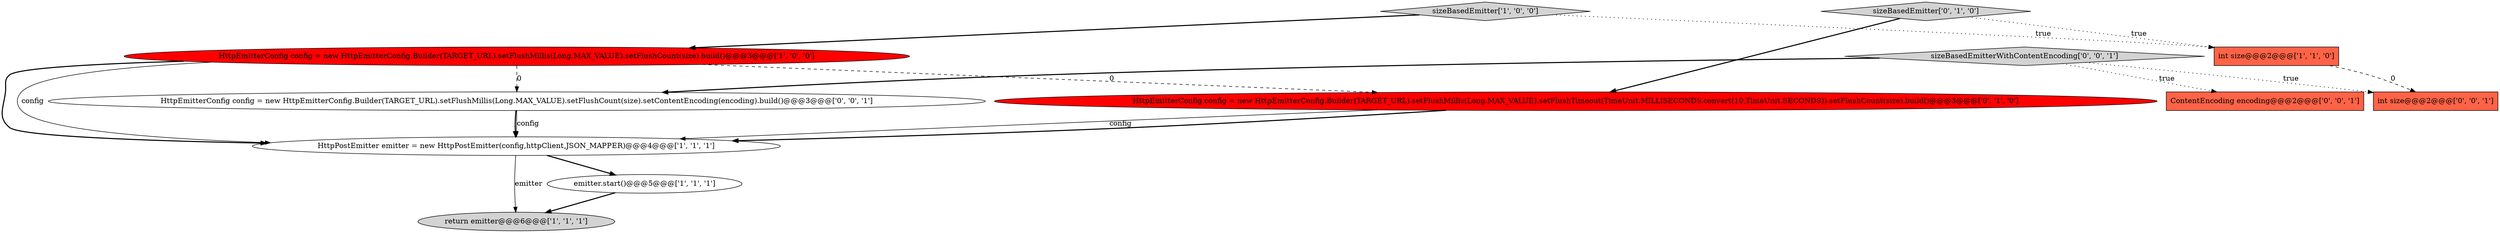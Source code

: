 digraph {
4 [style = filled, label = "return emitter@@@6@@@['1', '1', '1']", fillcolor = lightgray, shape = ellipse image = "AAA0AAABBB1BBB"];
8 [style = filled, label = "ContentEncoding encoding@@@2@@@['0', '0', '1']", fillcolor = tomato, shape = box image = "AAA0AAABBB3BBB"];
9 [style = filled, label = "sizeBasedEmitterWithContentEncoding['0', '0', '1']", fillcolor = lightgray, shape = diamond image = "AAA0AAABBB3BBB"];
10 [style = filled, label = "int size@@@2@@@['0', '0', '1']", fillcolor = tomato, shape = box image = "AAA0AAABBB3BBB"];
5 [style = filled, label = "HttpEmitterConfig config = new HttpEmitterConfig.Builder(TARGET_URL).setFlushMillis(Long.MAX_VALUE).setFlushCount(size).build()@@@3@@@['1', '0', '0']", fillcolor = red, shape = ellipse image = "AAA1AAABBB1BBB"];
3 [style = filled, label = "HttpPostEmitter emitter = new HttpPostEmitter(config,httpClient,JSON_MAPPER)@@@4@@@['1', '1', '1']", fillcolor = white, shape = ellipse image = "AAA0AAABBB1BBB"];
0 [style = filled, label = "emitter.start()@@@5@@@['1', '1', '1']", fillcolor = white, shape = ellipse image = "AAA0AAABBB1BBB"];
6 [style = filled, label = "sizeBasedEmitter['0', '1', '0']", fillcolor = lightgray, shape = diamond image = "AAA0AAABBB2BBB"];
11 [style = filled, label = "HttpEmitterConfig config = new HttpEmitterConfig.Builder(TARGET_URL).setFlushMillis(Long.MAX_VALUE).setFlushCount(size).setContentEncoding(encoding).build()@@@3@@@['0', '0', '1']", fillcolor = white, shape = ellipse image = "AAA0AAABBB3BBB"];
1 [style = filled, label = "int size@@@2@@@['1', '1', '0']", fillcolor = tomato, shape = box image = "AAA0AAABBB1BBB"];
7 [style = filled, label = "HttpEmitterConfig config = new HttpEmitterConfig.Builder(TARGET_URL).setFlushMillis(Long.MAX_VALUE).setFlushTimeout(TimeUnit.MILLISECONDS.convert(10,TimeUnit.SECONDS)).setFlushCount(size).build()@@@3@@@['0', '1', '0']", fillcolor = red, shape = ellipse image = "AAA1AAABBB2BBB"];
2 [style = filled, label = "sizeBasedEmitter['1', '0', '0']", fillcolor = lightgray, shape = diamond image = "AAA0AAABBB1BBB"];
5->3 [style = bold, label=""];
7->3 [style = solid, label="config"];
1->10 [style = dashed, label="0"];
9->11 [style = bold, label=""];
5->3 [style = solid, label="config"];
6->7 [style = bold, label=""];
5->7 [style = dashed, label="0"];
11->3 [style = bold, label=""];
0->4 [style = bold, label=""];
3->4 [style = solid, label="emitter"];
2->1 [style = dotted, label="true"];
11->3 [style = solid, label="config"];
9->10 [style = dotted, label="true"];
5->11 [style = dashed, label="0"];
7->3 [style = bold, label=""];
3->0 [style = bold, label=""];
2->5 [style = bold, label=""];
9->8 [style = dotted, label="true"];
6->1 [style = dotted, label="true"];
}
